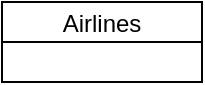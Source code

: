 <mxfile version="27.1.6">
  <diagram name="Page-1" id="-fHpvwlaVPdRD8DUlj6x">
    <mxGraphModel dx="969" dy="612" grid="1" gridSize="10" guides="1" tooltips="1" connect="1" arrows="1" fold="1" page="1" pageScale="1" pageWidth="850" pageHeight="1100" math="0" shadow="0">
      <root>
        <mxCell id="0" />
        <mxCell id="1" parent="0" />
        <object label="Airlines" AirlineID="int (PK)" AirlineName="varchar(100)" IATACode="char(2)" ICAOCode="char(3)" Country="varchar(50)" FoundedYear="varchar(10)" id="pR5MqHpEeb3oSPKeOKSr-1">
          <mxCell style="swimlane;fontStyle=0;childLayout=stackLayout;horizontal=1;startSize=20;fillColor=#ffffff;horizontalStack=0;resizeParent=1;resizeParentMax=0;resizeLast=0;collapsible=0;marginBottom=0;swimlaneFillColor=#ffffff;" vertex="1" parent="1">
            <mxGeometry x="380" y="490" width="100" height="40" as="geometry" />
          </mxCell>
        </object>
      </root>
    </mxGraphModel>
  </diagram>
</mxfile>
